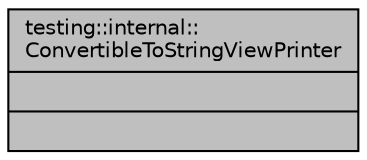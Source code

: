 digraph "testing::internal::ConvertibleToStringViewPrinter"
{
 // LATEX_PDF_SIZE
  bgcolor="transparent";
  edge [fontname="Helvetica",fontsize="10",labelfontname="Helvetica",labelfontsize="10"];
  node [fontname="Helvetica",fontsize="10",shape=record];
  Node1 [label="{testing::internal::\lConvertibleToStringViewPrinter\n||}",height=0.2,width=0.4,color="black", fillcolor="grey75", style="filled", fontcolor="black",tooltip=" "];
}
